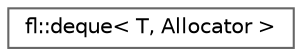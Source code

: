 digraph "Graphical Class Hierarchy"
{
 // INTERACTIVE_SVG=YES
 // LATEX_PDF_SIZE
  bgcolor="transparent";
  edge [fontname=Helvetica,fontsize=10,labelfontname=Helvetica,labelfontsize=10];
  node [fontname=Helvetica,fontsize=10,shape=box,height=0.2,width=0.4];
  rankdir="LR";
  Node0 [id="Node000000",label="fl::deque\< T, Allocator \>",height=0.2,width=0.4,color="grey40", fillcolor="white", style="filled",URL="$dc/dfe/classfl_1_1deque.html",tooltip=" "];
}
